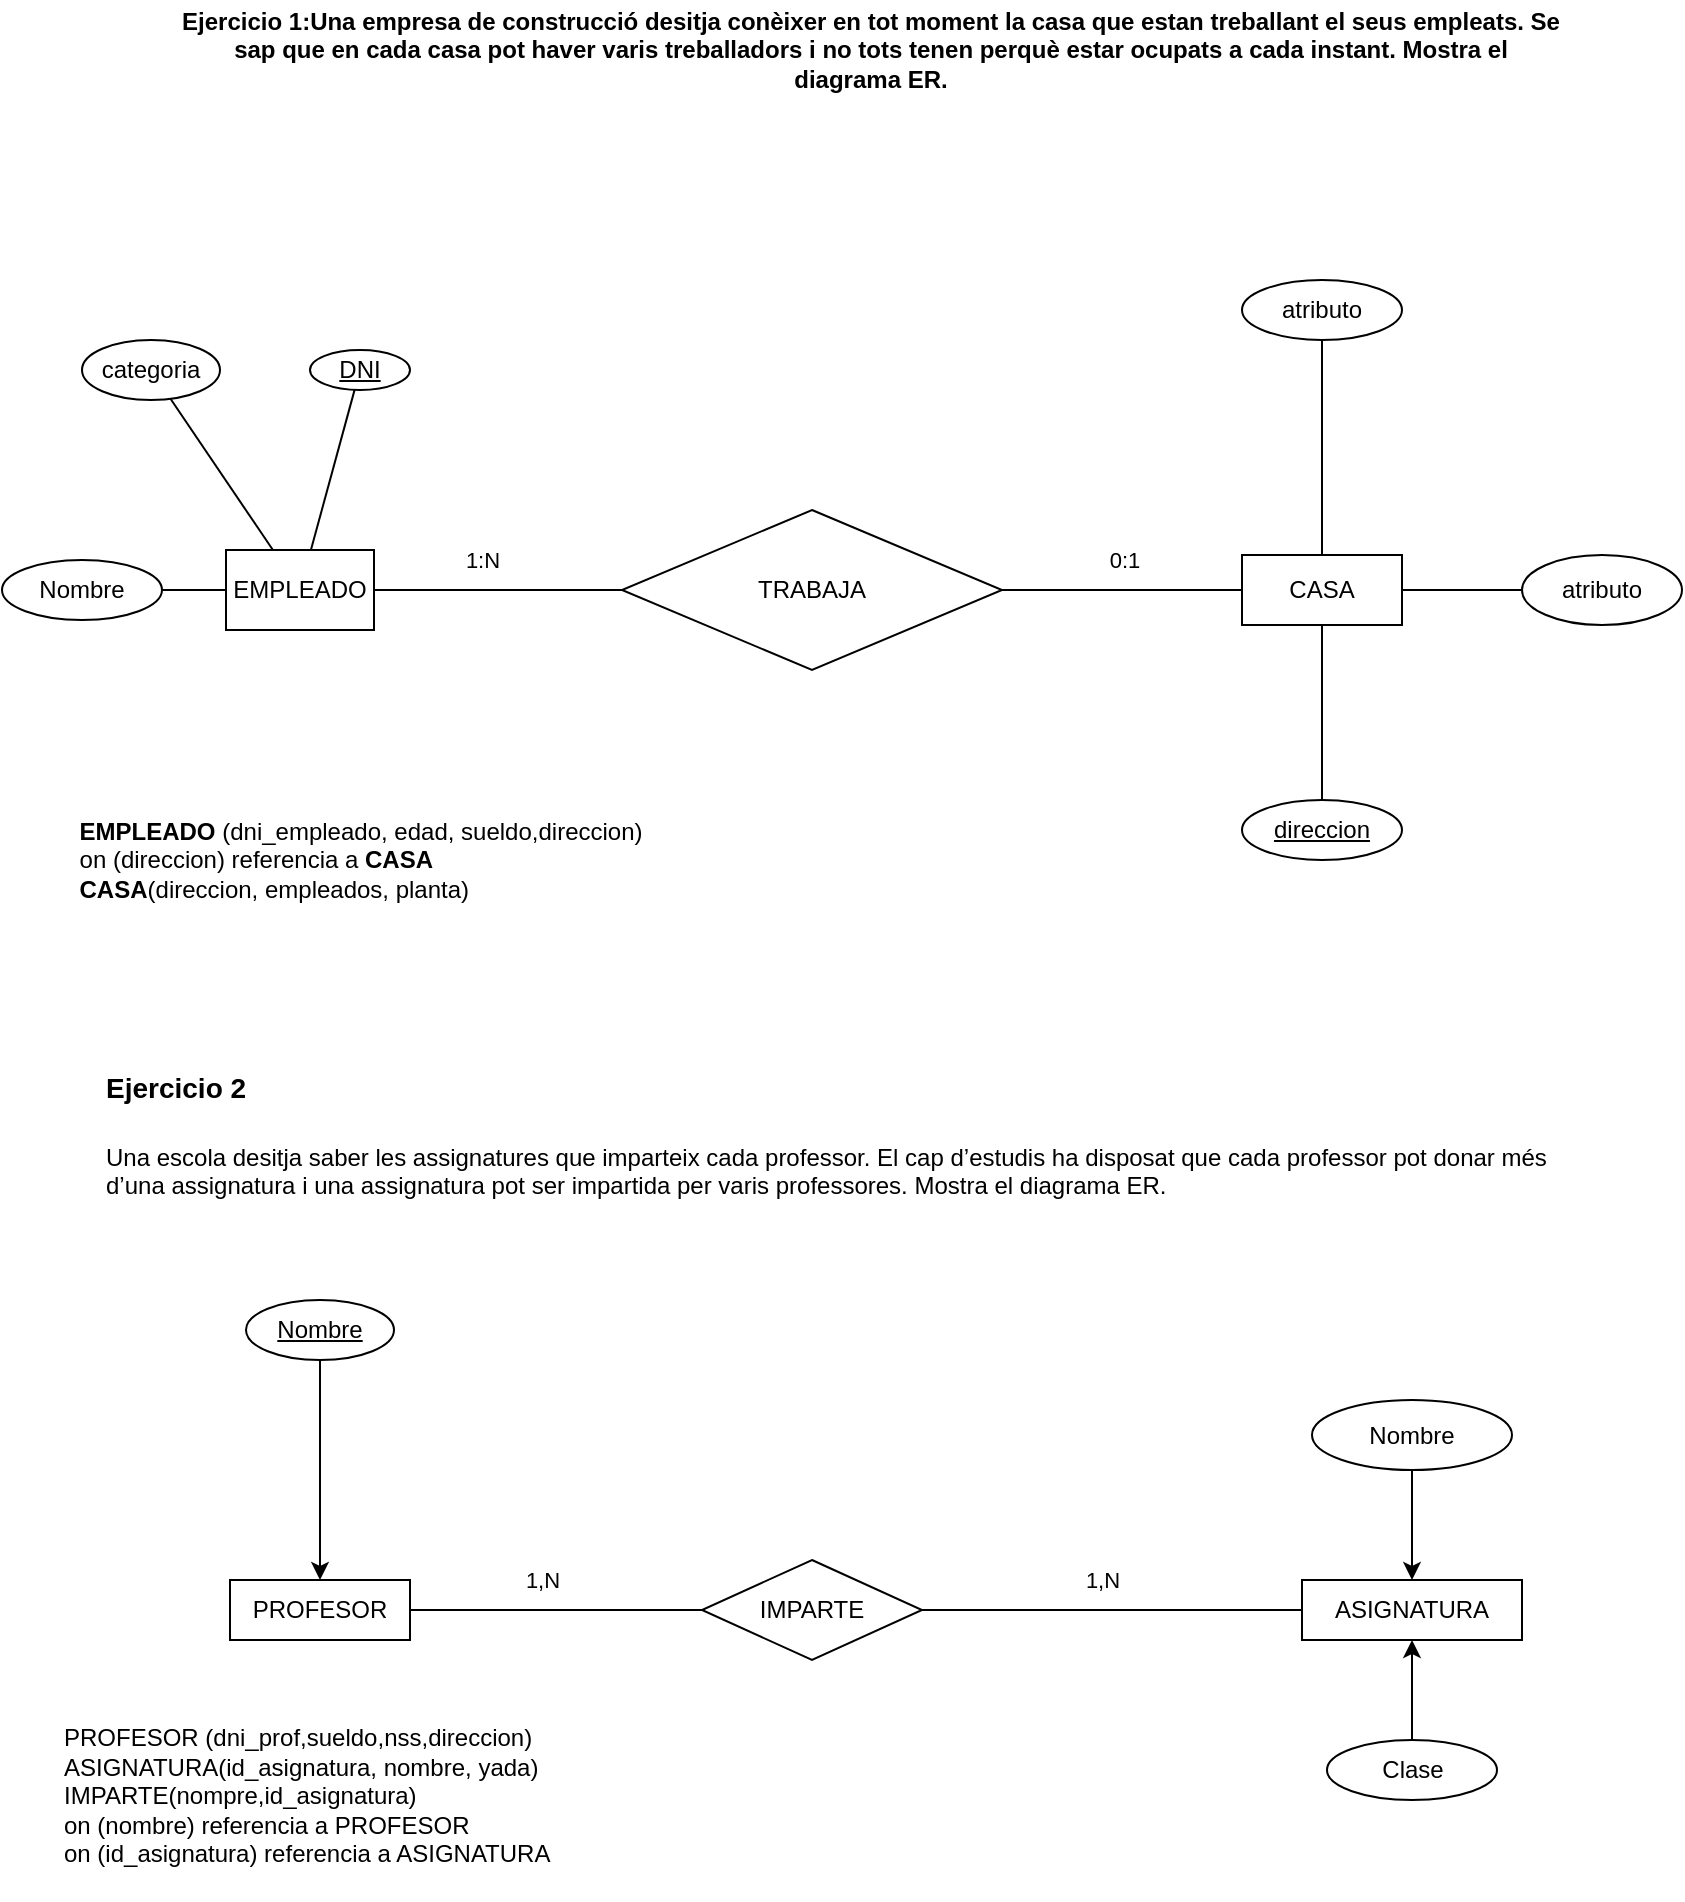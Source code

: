 <mxfile version="26.1.0">
  <diagram name="Página-1" id="FYqE2HnnL7KeZkKqGwRa">
    <mxGraphModel dx="2389" dy="826" grid="1" gridSize="10" guides="1" tooltips="1" connect="1" arrows="1" fold="1" page="1" pageScale="1" pageWidth="827" pageHeight="1169" math="0" shadow="0">
      <root>
        <mxCell id="0" />
        <mxCell id="1" parent="0" />
        <mxCell id="aw-QQpi0shijWvfdBHul-3" value="Ejercicio 1:Una empresa de construcció desitja conèixer en tot moment la casa que estan treballant el seus empleats. Se&lt;br&gt;sap que en cada casa pot haver varis treballadors i no tots tenen perquè estar ocupats a cada instant. Mostra el&lt;br&gt;diagrama ER." style="text;align=center;fontStyle=1;verticalAlign=middle;spacingLeft=3;spacingRight=3;strokeColor=none;rotatable=0;points=[[0,0.5],[1,0.5]];portConstraint=eastwest;html=1;" vertex="1" parent="1">
          <mxGeometry x="184" y="40" width="460" height="50" as="geometry" />
        </mxCell>
        <mxCell id="aw-QQpi0shijWvfdBHul-4" value="EMPLEADO" style="html=1;whiteSpace=wrap;" vertex="1" parent="1">
          <mxGeometry x="92" y="315" width="74" height="40" as="geometry" />
        </mxCell>
        <mxCell id="aw-QQpi0shijWvfdBHul-5" value="categoria" style="ellipse;whiteSpace=wrap;html=1;" vertex="1" parent="1">
          <mxGeometry x="20" y="210" width="69" height="30" as="geometry" />
        </mxCell>
        <mxCell id="aw-QQpi0shijWvfdBHul-8" value="" style="edgeStyle=orthogonalEdgeStyle;rounded=0;orthogonalLoop=1;jettySize=auto;html=1;endArrow=none;startFill=0;" edge="1" parent="1" source="aw-QQpi0shijWvfdBHul-7" target="aw-QQpi0shijWvfdBHul-4">
          <mxGeometry relative="1" as="geometry" />
        </mxCell>
        <mxCell id="aw-QQpi0shijWvfdBHul-16" value="&lt;div&gt;1:N&lt;/div&gt;" style="edgeLabel;html=1;align=center;verticalAlign=middle;resizable=0;points=[];" vertex="1" connectable="0" parent="aw-QQpi0shijWvfdBHul-8">
          <mxGeometry x="0.129" y="4" relative="1" as="geometry">
            <mxPoint y="-19" as="offset" />
          </mxGeometry>
        </mxCell>
        <mxCell id="aw-QQpi0shijWvfdBHul-10" style="edgeStyle=orthogonalEdgeStyle;rounded=0;orthogonalLoop=1;jettySize=auto;html=1;strokeColor=default;strokeWidth=1;endArrow=none;startFill=0;" edge="1" parent="1" source="aw-QQpi0shijWvfdBHul-7" target="aw-QQpi0shijWvfdBHul-9">
          <mxGeometry relative="1" as="geometry" />
        </mxCell>
        <mxCell id="aw-QQpi0shijWvfdBHul-17" value="0:1" style="edgeLabel;html=1;align=center;verticalAlign=middle;resizable=0;points=[];" vertex="1" connectable="0" parent="aw-QQpi0shijWvfdBHul-10">
          <mxGeometry x="0.017" y="-4" relative="1" as="geometry">
            <mxPoint y="-19" as="offset" />
          </mxGeometry>
        </mxCell>
        <mxCell id="aw-QQpi0shijWvfdBHul-7" value="TRABAJA" style="rhombus;whiteSpace=wrap;html=1;" vertex="1" parent="1">
          <mxGeometry x="290" y="295" width="190" height="80" as="geometry" />
        </mxCell>
        <mxCell id="aw-QQpi0shijWvfdBHul-9" value="CASA" style="rounded=0;whiteSpace=wrap;html=1;strokeColor=default;" vertex="1" parent="1">
          <mxGeometry x="600" y="317.5" width="80" height="35" as="geometry" />
        </mxCell>
        <mxCell id="aw-QQpi0shijWvfdBHul-15" style="rounded=0;orthogonalLoop=1;jettySize=auto;html=1;endArrow=none;startFill=0;" edge="1" parent="1" source="aw-QQpi0shijWvfdBHul-11" target="aw-QQpi0shijWvfdBHul-4">
          <mxGeometry relative="1" as="geometry" />
        </mxCell>
        <mxCell id="aw-QQpi0shijWvfdBHul-11" value="&lt;u&gt;DNI&lt;/u&gt;" style="ellipse;whiteSpace=wrap;html=1;" vertex="1" parent="1">
          <mxGeometry x="134" y="215" width="50" height="20" as="geometry" />
        </mxCell>
        <mxCell id="aw-QQpi0shijWvfdBHul-12" value="Nombre" style="ellipse;whiteSpace=wrap;html=1;" vertex="1" parent="1">
          <mxGeometry x="-20" y="320" width="80" height="30" as="geometry" />
        </mxCell>
        <mxCell id="aw-QQpi0shijWvfdBHul-13" value="" style="endArrow=none;html=1;rounded=0;exitX=0;exitY=0.5;exitDx=0;exitDy=0;" edge="1" parent="1" source="aw-QQpi0shijWvfdBHul-4" target="aw-QQpi0shijWvfdBHul-12">
          <mxGeometry width="50" height="50" relative="1" as="geometry">
            <mxPoint x="390" y="450" as="sourcePoint" />
            <mxPoint x="440" y="400" as="targetPoint" />
          </mxGeometry>
        </mxCell>
        <mxCell id="aw-QQpi0shijWvfdBHul-14" value="" style="endArrow=none;html=1;rounded=0;" edge="1" parent="1" source="aw-QQpi0shijWvfdBHul-4" target="aw-QQpi0shijWvfdBHul-5">
          <mxGeometry width="50" height="50" relative="1" as="geometry">
            <mxPoint x="390" y="450" as="sourcePoint" />
            <mxPoint x="440" y="400" as="targetPoint" />
          </mxGeometry>
        </mxCell>
        <mxCell id="aw-QQpi0shijWvfdBHul-19" value="&lt;div&gt;&lt;b&gt;EMPLEADO&lt;/b&gt; (dni_empleado, edad, sueldo,direccion)&lt;/div&gt;&lt;div align=&quot;left&quot;&gt;on (direccion) referencia a &lt;b&gt;CASA&lt;/b&gt;&lt;/div&gt;&lt;div align=&quot;left&quot;&gt;&lt;b&gt;CASA&lt;/b&gt;(direccion, empleados, planta)&lt;/div&gt;" style="text;html=1;align=center;verticalAlign=middle;resizable=0;points=[];autosize=1;strokeColor=none;fillColor=none;" vertex="1" parent="1">
          <mxGeometry x="9" y="440" width="300" height="60" as="geometry" />
        </mxCell>
        <mxCell id="aw-QQpi0shijWvfdBHul-21" style="edgeStyle=orthogonalEdgeStyle;rounded=0;orthogonalLoop=1;jettySize=auto;html=1;endArrow=none;startFill=0;" edge="1" parent="1" source="aw-QQpi0shijWvfdBHul-20" target="aw-QQpi0shijWvfdBHul-9">
          <mxGeometry relative="1" as="geometry" />
        </mxCell>
        <mxCell id="aw-QQpi0shijWvfdBHul-20" value="&lt;u&gt;direccion&lt;/u&gt;" style="ellipse;whiteSpace=wrap;html=1;" vertex="1" parent="1">
          <mxGeometry x="600" y="440" width="80" height="30" as="geometry" />
        </mxCell>
        <mxCell id="aw-QQpi0shijWvfdBHul-24" value="" style="edgeStyle=orthogonalEdgeStyle;rounded=0;orthogonalLoop=1;jettySize=auto;html=1;endArrow=none;startFill=0;" edge="1" parent="1" source="aw-QQpi0shijWvfdBHul-22" target="aw-QQpi0shijWvfdBHul-9">
          <mxGeometry relative="1" as="geometry" />
        </mxCell>
        <mxCell id="aw-QQpi0shijWvfdBHul-22" value="atributo" style="ellipse;whiteSpace=wrap;html=1;" vertex="1" parent="1">
          <mxGeometry x="600" y="180" width="80" height="30" as="geometry" />
        </mxCell>
        <mxCell id="aw-QQpi0shijWvfdBHul-26" style="edgeStyle=orthogonalEdgeStyle;rounded=0;orthogonalLoop=1;jettySize=auto;html=1;endArrow=none;startFill=0;" edge="1" parent="1" source="aw-QQpi0shijWvfdBHul-23" target="aw-QQpi0shijWvfdBHul-9">
          <mxGeometry relative="1" as="geometry" />
        </mxCell>
        <mxCell id="aw-QQpi0shijWvfdBHul-23" value="atributo" style="ellipse;whiteSpace=wrap;html=1;" vertex="1" parent="1">
          <mxGeometry x="740" y="317.5" width="80" height="35" as="geometry" />
        </mxCell>
        <mxCell id="aw-QQpi0shijWvfdBHul-28" value="&lt;h1 style=&quot;margin-top: 0px;&quot;&gt;&lt;font style=&quot;font-size: 14px;&quot;&gt;Ejercicio 2&lt;/font&gt;&lt;/h1&gt;&lt;p&gt;Una escola desitja saber les assignatures que imparteix cada professor. El cap d’estudis ha disposat que cada professor pot donar més d’una assignatura i una assignatura pot ser impartida per varis professores. Mostra el diagrama ER.&lt;/p&gt;" style="text;html=1;whiteSpace=wrap;overflow=hidden;rounded=0;" vertex="1" parent="1">
          <mxGeometry x="30" y="560" width="730" height="90" as="geometry" />
        </mxCell>
        <mxCell id="aw-QQpi0shijWvfdBHul-34" style="edgeStyle=orthogonalEdgeStyle;rounded=0;orthogonalLoop=1;jettySize=auto;html=1;endArrow=none;startFill=0;" edge="1" parent="1" source="aw-QQpi0shijWvfdBHul-29" target="aw-QQpi0shijWvfdBHul-32">
          <mxGeometry relative="1" as="geometry" />
        </mxCell>
        <mxCell id="aw-QQpi0shijWvfdBHul-44" value="1,N" style="edgeLabel;html=1;align=center;verticalAlign=middle;resizable=0;points=[];" vertex="1" connectable="0" parent="aw-QQpi0shijWvfdBHul-34">
          <mxGeometry x="-0.032" y="-1" relative="1" as="geometry">
            <mxPoint x="-8" y="-14" as="offset" />
          </mxGeometry>
        </mxCell>
        <mxCell id="aw-QQpi0shijWvfdBHul-29" value="ASIGNATURA" style="rounded=0;whiteSpace=wrap;html=1;" vertex="1" parent="1">
          <mxGeometry x="630" y="830" width="110" height="30" as="geometry" />
        </mxCell>
        <mxCell id="aw-QQpi0shijWvfdBHul-33" style="edgeStyle=orthogonalEdgeStyle;rounded=0;orthogonalLoop=1;jettySize=auto;html=1;endArrow=none;startFill=0;" edge="1" parent="1" source="aw-QQpi0shijWvfdBHul-30" target="aw-QQpi0shijWvfdBHul-32">
          <mxGeometry relative="1" as="geometry" />
        </mxCell>
        <mxCell id="aw-QQpi0shijWvfdBHul-45" value="1,N" style="edgeLabel;html=1;align=center;verticalAlign=middle;resizable=0;points=[];" vertex="1" connectable="0" parent="aw-QQpi0shijWvfdBHul-33">
          <mxGeometry x="-0.096" y="2" relative="1" as="geometry">
            <mxPoint y="-13" as="offset" />
          </mxGeometry>
        </mxCell>
        <mxCell id="aw-QQpi0shijWvfdBHul-30" value="PROFESOR" style="rounded=0;whiteSpace=wrap;html=1;" vertex="1" parent="1">
          <mxGeometry x="94" y="830" width="90" height="30" as="geometry" />
        </mxCell>
        <mxCell id="aw-QQpi0shijWvfdBHul-32" value="IMPARTE" style="rhombus;whiteSpace=wrap;html=1;" vertex="1" parent="1">
          <mxGeometry x="330" y="820" width="110" height="50" as="geometry" />
        </mxCell>
        <mxCell id="aw-QQpi0shijWvfdBHul-36" style="edgeStyle=orthogonalEdgeStyle;rounded=0;orthogonalLoop=1;jettySize=auto;html=1;" edge="1" parent="1" source="aw-QQpi0shijWvfdBHul-35" target="aw-QQpi0shijWvfdBHul-30">
          <mxGeometry relative="1" as="geometry" />
        </mxCell>
        <mxCell id="aw-QQpi0shijWvfdBHul-35" value="&lt;u&gt;Nombre&lt;/u&gt;" style="ellipse;whiteSpace=wrap;html=1;" vertex="1" parent="1">
          <mxGeometry x="102" y="690" width="74" height="30" as="geometry" />
        </mxCell>
        <mxCell id="aw-QQpi0shijWvfdBHul-39" style="edgeStyle=orthogonalEdgeStyle;rounded=0;orthogonalLoop=1;jettySize=auto;html=1;" edge="1" parent="1" source="aw-QQpi0shijWvfdBHul-38" target="aw-QQpi0shijWvfdBHul-29">
          <mxGeometry relative="1" as="geometry" />
        </mxCell>
        <mxCell id="aw-QQpi0shijWvfdBHul-38" value="Nombre" style="ellipse;whiteSpace=wrap;html=1;" vertex="1" parent="1">
          <mxGeometry x="635" y="740" width="100" height="35" as="geometry" />
        </mxCell>
        <mxCell id="aw-QQpi0shijWvfdBHul-42" style="edgeStyle=orthogonalEdgeStyle;rounded=0;orthogonalLoop=1;jettySize=auto;html=1;" edge="1" parent="1" source="aw-QQpi0shijWvfdBHul-41" target="aw-QQpi0shijWvfdBHul-29">
          <mxGeometry relative="1" as="geometry" />
        </mxCell>
        <mxCell id="aw-QQpi0shijWvfdBHul-41" value="Clase" style="ellipse;whiteSpace=wrap;html=1;" vertex="1" parent="1">
          <mxGeometry x="642.5" y="910" width="85" height="30" as="geometry" />
        </mxCell>
        <mxCell id="aw-QQpi0shijWvfdBHul-46" value="&lt;div&gt;PROFESOR (dni_prof,sueldo,nss,direccion)&lt;/div&gt;&lt;div&gt;ASIGNATURA(id_asignatura, nombre, yada)&lt;/div&gt;&lt;div&gt;IMPARTE(nompre,id_asignatura)&lt;/div&gt;&lt;div&gt;on (nombre) referencia a PROFESOR&lt;/div&gt;&lt;div&gt;on (id_asignatura) referencia a ASIGNATURA&lt;/div&gt;&lt;div&gt;&lt;br&gt;&lt;/div&gt;" style="text;html=1;align=left;verticalAlign=middle;whiteSpace=wrap;rounded=0;horizontal=1;" vertex="1" parent="1">
          <mxGeometry x="9" y="900" width="346" height="90" as="geometry" />
        </mxCell>
      </root>
    </mxGraphModel>
  </diagram>
</mxfile>
